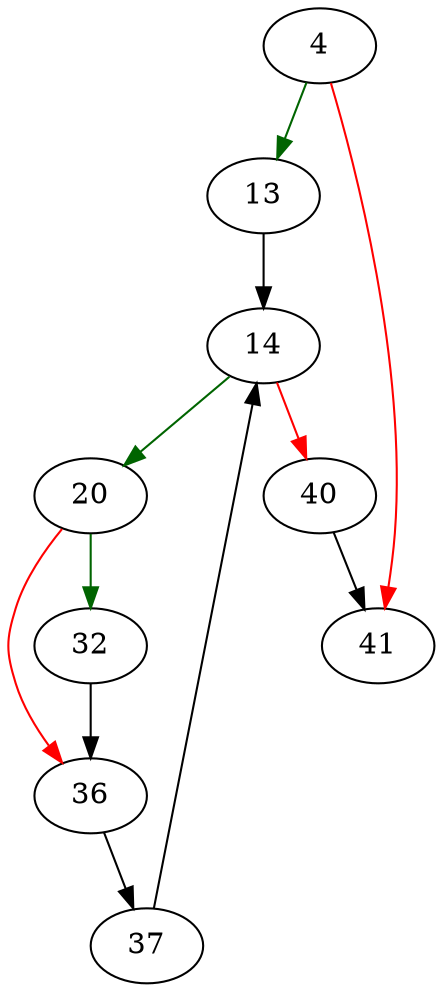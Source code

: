 strict digraph "renameColumnElistNames" {
	// Node definitions.
	4 [entry=true];
	13;
	41;
	14;
	20;
	40;
	32;
	36;
	37;

	// Edge definitions.
	4 -> 13 [
		color=darkgreen
		cond=true
	];
	4 -> 41 [
		color=red
		cond=false
	];
	13 -> 14;
	14 -> 20 [
		color=darkgreen
		cond=true
	];
	14 -> 40 [
		color=red
		cond=false
	];
	20 -> 32 [
		color=darkgreen
		cond=true
	];
	20 -> 36 [
		color=red
		cond=false
	];
	40 -> 41;
	32 -> 36;
	36 -> 37;
	37 -> 14;
}